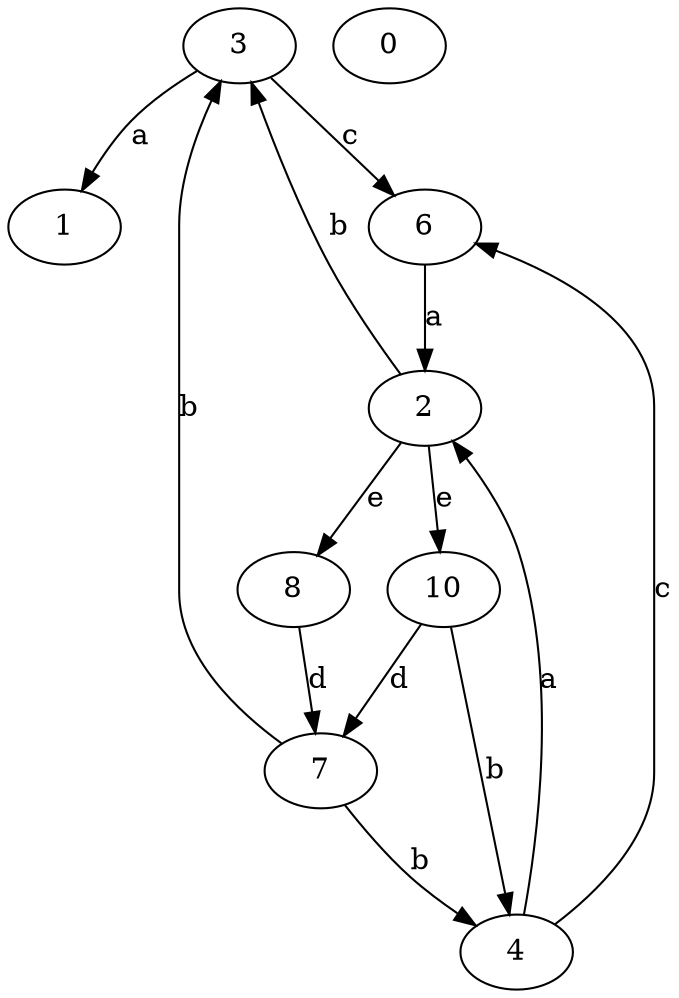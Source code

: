 strict digraph  {
1;
2;
3;
0;
4;
6;
7;
8;
10;
2 -> 3  [label=b];
2 -> 8  [label=e];
2 -> 10  [label=e];
3 -> 1  [label=a];
3 -> 6  [label=c];
4 -> 2  [label=a];
4 -> 6  [label=c];
6 -> 2  [label=a];
7 -> 3  [label=b];
7 -> 4  [label=b];
8 -> 7  [label=d];
10 -> 4  [label=b];
10 -> 7  [label=d];
}

